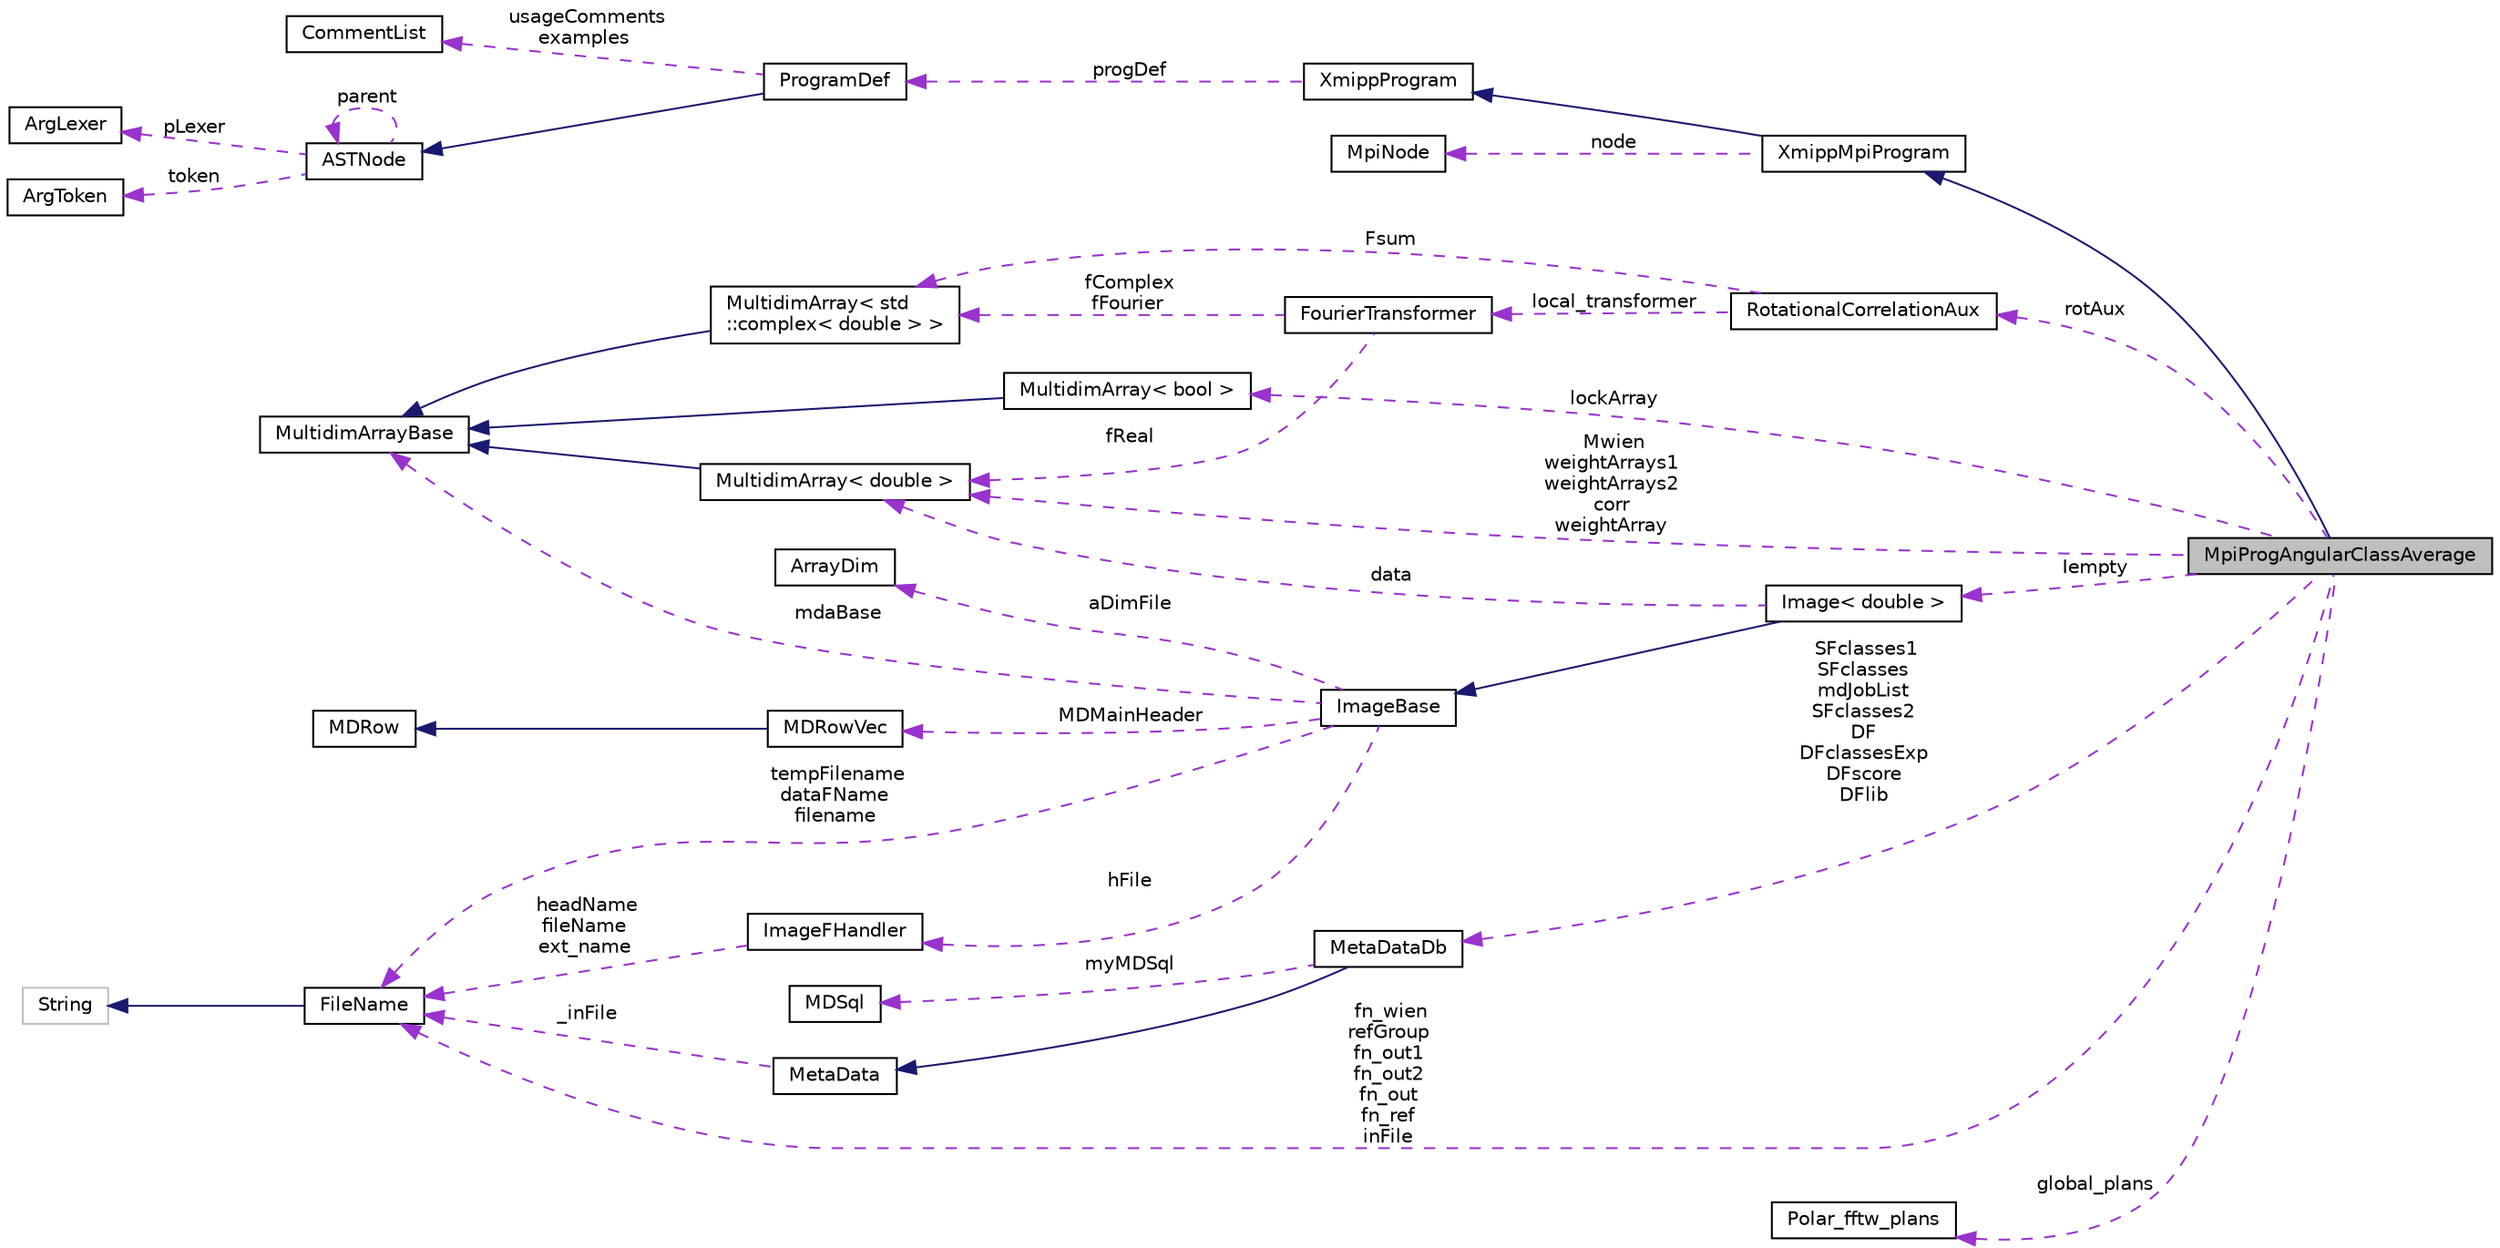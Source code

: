 digraph "MpiProgAngularClassAverage"
{
  edge [fontname="Helvetica",fontsize="10",labelfontname="Helvetica",labelfontsize="10"];
  node [fontname="Helvetica",fontsize="10",shape=record];
  rankdir="LR";
  Node3 [label="MpiProgAngularClassAverage",height=0.2,width=0.4,color="black", fillcolor="grey75", style="filled", fontcolor="black"];
  Node4 -> Node3 [dir="back",color="midnightblue",fontsize="10",style="solid",fontname="Helvetica"];
  Node4 [label="XmippMpiProgram",height=0.2,width=0.4,color="black", fillcolor="white", style="filled",URL="$classXmippMpiProgram.html"];
  Node5 -> Node4 [dir="back",color="midnightblue",fontsize="10",style="solid",fontname="Helvetica"];
  Node5 [label="XmippProgram",height=0.2,width=0.4,color="black", fillcolor="white", style="filled",URL="$classXmippProgram.html"];
  Node6 -> Node5 [dir="back",color="darkorchid3",fontsize="10",style="dashed",label=" progDef" ,fontname="Helvetica"];
  Node6 [label="ProgramDef",height=0.2,width=0.4,color="black", fillcolor="white", style="filled",URL="$classProgramDef.html"];
  Node7 -> Node6 [dir="back",color="midnightblue",fontsize="10",style="solid",fontname="Helvetica"];
  Node7 [label="ASTNode",height=0.2,width=0.4,color="black", fillcolor="white", style="filled",URL="$classASTNode.html"];
  Node8 -> Node7 [dir="back",color="darkorchid3",fontsize="10",style="dashed",label=" token" ,fontname="Helvetica"];
  Node8 [label="ArgToken",height=0.2,width=0.4,color="black", fillcolor="white", style="filled",URL="$classArgToken.html"];
  Node9 -> Node7 [dir="back",color="darkorchid3",fontsize="10",style="dashed",label=" pLexer" ,fontname="Helvetica"];
  Node9 [label="ArgLexer",height=0.2,width=0.4,color="black", fillcolor="white", style="filled",URL="$classArgLexer.html"];
  Node7 -> Node7 [dir="back",color="darkorchid3",fontsize="10",style="dashed",label=" parent" ,fontname="Helvetica"];
  Node10 -> Node6 [dir="back",color="darkorchid3",fontsize="10",style="dashed",label=" usageComments\nexamples" ,fontname="Helvetica"];
  Node10 [label="CommentList",height=0.2,width=0.4,color="black", fillcolor="white", style="filled",URL="$classCommentList.html"];
  Node11 -> Node4 [dir="back",color="darkorchid3",fontsize="10",style="dashed",label=" node" ,fontname="Helvetica"];
  Node11 [label="MpiNode",height=0.2,width=0.4,color="black", fillcolor="white", style="filled",URL="$classMpiNode.html"];
  Node12 -> Node3 [dir="back",color="darkorchid3",fontsize="10",style="dashed",label=" rotAux" ,fontname="Helvetica"];
  Node12 [label="RotationalCorrelationAux",height=0.2,width=0.4,color="black", fillcolor="white", style="filled",URL="$classRotationalCorrelationAux.html"];
  Node13 -> Node12 [dir="back",color="darkorchid3",fontsize="10",style="dashed",label=" local_transformer" ,fontname="Helvetica"];
  Node13 [label="FourierTransformer",height=0.2,width=0.4,color="black", fillcolor="white", style="filled",URL="$classFourierTransformer.html"];
  Node14 -> Node13 [dir="back",color="darkorchid3",fontsize="10",style="dashed",label=" fReal" ,fontname="Helvetica"];
  Node14 [label="MultidimArray\< double \>",height=0.2,width=0.4,color="black", fillcolor="white", style="filled",URL="$classMultidimArray.html"];
  Node15 -> Node14 [dir="back",color="midnightblue",fontsize="10",style="solid",fontname="Helvetica"];
  Node15 [label="MultidimArrayBase",height=0.2,width=0.4,color="black", fillcolor="white", style="filled",URL="$classMultidimArrayBase.html"];
  Node16 -> Node13 [dir="back",color="darkorchid3",fontsize="10",style="dashed",label=" fComplex\nfFourier" ,fontname="Helvetica"];
  Node16 [label="MultidimArray\< std\l::complex\< double \> \>",height=0.2,width=0.4,color="black", fillcolor="white", style="filled",URL="$classMultidimArray.html"];
  Node15 -> Node16 [dir="back",color="midnightblue",fontsize="10",style="solid",fontname="Helvetica"];
  Node16 -> Node12 [dir="back",color="darkorchid3",fontsize="10",style="dashed",label=" Fsum" ,fontname="Helvetica"];
  Node17 -> Node3 [dir="back",color="darkorchid3",fontsize="10",style="dashed",label=" global_plans" ,fontname="Helvetica"];
  Node17 [label="Polar_fftw_plans",height=0.2,width=0.4,color="black", fillcolor="white", style="filled",URL="$classPolar__fftw__plans.html"];
  Node18 -> Node3 [dir="back",color="darkorchid3",fontsize="10",style="dashed",label=" Iempty" ,fontname="Helvetica"];
  Node18 [label="Image\< double \>",height=0.2,width=0.4,color="black", fillcolor="white", style="filled",URL="$classImage.html"];
  Node19 -> Node18 [dir="back",color="midnightblue",fontsize="10",style="solid",fontname="Helvetica"];
  Node19 [label="ImageBase",height=0.2,width=0.4,color="black", fillcolor="white", style="filled",URL="$classImageBase.html",tooltip="Image base class. "];
  Node15 -> Node19 [dir="back",color="darkorchid3",fontsize="10",style="dashed",label=" mdaBase" ,fontname="Helvetica"];
  Node20 -> Node19 [dir="back",color="darkorchid3",fontsize="10",style="dashed",label=" MDMainHeader" ,fontname="Helvetica"];
  Node20 [label="MDRowVec",height=0.2,width=0.4,color="black", fillcolor="white", style="filled",URL="$classMDRowVec.html"];
  Node21 -> Node20 [dir="back",color="midnightblue",fontsize="10",style="solid",fontname="Helvetica"];
  Node21 [label="MDRow",height=0.2,width=0.4,color="black", fillcolor="white", style="filled",URL="$classMDRow.html"];
  Node22 -> Node19 [dir="back",color="darkorchid3",fontsize="10",style="dashed",label=" hFile" ,fontname="Helvetica"];
  Node22 [label="ImageFHandler",height=0.2,width=0.4,color="black", fillcolor="white", style="filled",URL="$structImageFHandler.html"];
  Node23 -> Node22 [dir="back",color="darkorchid3",fontsize="10",style="dashed",label=" headName\nfileName\next_name" ,fontname="Helvetica"];
  Node23 [label="FileName",height=0.2,width=0.4,color="black", fillcolor="white", style="filled",URL="$classFileName.html"];
  Node24 -> Node23 [dir="back",color="midnightblue",fontsize="10",style="solid",fontname="Helvetica"];
  Node24 [label="String",height=0.2,width=0.4,color="grey75", fillcolor="white", style="filled"];
  Node25 -> Node19 [dir="back",color="darkorchid3",fontsize="10",style="dashed",label=" aDimFile" ,fontname="Helvetica"];
  Node25 [label="ArrayDim",height=0.2,width=0.4,color="black", fillcolor="white", style="filled",URL="$structArrayDim.html"];
  Node23 -> Node19 [dir="back",color="darkorchid3",fontsize="10",style="dashed",label=" tempFilename\ndataFName\nfilename" ,fontname="Helvetica"];
  Node14 -> Node18 [dir="back",color="darkorchid3",fontsize="10",style="dashed",label=" data" ,fontname="Helvetica"];
  Node26 -> Node3 [dir="back",color="darkorchid3",fontsize="10",style="dashed",label=" SFclasses1\nSFclasses\nmdJobList\nSFclasses2\nDF\nDFclassesExp\nDFscore\nDFlib" ,fontname="Helvetica"];
  Node26 [label="MetaDataDb",height=0.2,width=0.4,color="black", fillcolor="white", style="filled",URL="$classMetaDataDb.html"];
  Node27 -> Node26 [dir="back",color="midnightblue",fontsize="10",style="solid",fontname="Helvetica"];
  Node27 [label="MetaData",height=0.2,width=0.4,color="black", fillcolor="white", style="filled",URL="$classMetaData.html"];
  Node23 -> Node27 [dir="back",color="darkorchid3",fontsize="10",style="dashed",label=" _inFile" ,fontname="Helvetica"];
  Node28 -> Node26 [dir="back",color="darkorchid3",fontsize="10",style="dashed",label=" myMDSql" ,fontname="Helvetica"];
  Node28 [label="MDSql",height=0.2,width=0.4,color="black", fillcolor="white", style="filled",URL="$classMDSql.html"];
  Node14 -> Node3 [dir="back",color="darkorchid3",fontsize="10",style="dashed",label=" Mwien\nweightArrays1\nweightArrays2\ncorr\nweightArray" ,fontname="Helvetica"];
  Node29 -> Node3 [dir="back",color="darkorchid3",fontsize="10",style="dashed",label=" lockArray" ,fontname="Helvetica"];
  Node29 [label="MultidimArray\< bool \>",height=0.2,width=0.4,color="black", fillcolor="white", style="filled",URL="$classMultidimArray.html"];
  Node15 -> Node29 [dir="back",color="midnightblue",fontsize="10",style="solid",fontname="Helvetica"];
  Node23 -> Node3 [dir="back",color="darkorchid3",fontsize="10",style="dashed",label=" fn_wien\nrefGroup\nfn_out1\nfn_out2\nfn_out\nfn_ref\ninFile" ,fontname="Helvetica"];
}
